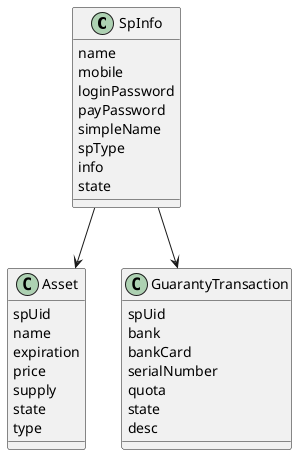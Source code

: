 
@startuml

SpInfo : name
SpInfo : mobile
SpInfo : loginPassword
SpInfo : payPassword
SpInfo : simpleName
SpInfo : spType
SpInfo : info
SpInfo : state

Asset : spUid
Asset : name
Asset : expiration
Asset : price
Asset : supply
Asset : state
Asset : type


GuarantyTransaction : spUid
GuarantyTransaction : bank
GuarantyTransaction : bankCard
GuarantyTransaction : serialNumber
GuarantyTransaction : quota
GuarantyTransaction : state
GuarantyTransaction : desc


SpInfo --> Asset
SpInfo --> GuarantyTransaction
@enduml


